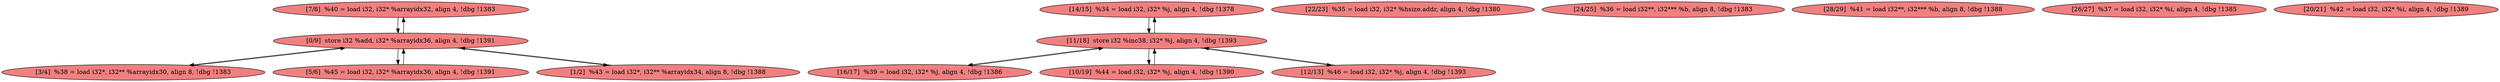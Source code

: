 
digraph G {


node560 [fillcolor=lightcoral,label="[7/8]  %40 = load i32, i32* %arrayidx32, align 4, !dbg !1383",shape=ellipse,style=filled ]
node558 [fillcolor=lightcoral,label="[14/15]  %34 = load i32, i32* %j, align 4, !dbg !1378",shape=ellipse,style=filled ]
node557 [fillcolor=lightcoral,label="[22/23]  %35 = load i32, i32* %hsize.addr, align 4, !dbg !1380",shape=ellipse,style=filled ]
node563 [fillcolor=lightcoral,label="[3/4]  %38 = load i32*, i32** %arrayidx30, align 8, !dbg !1383",shape=ellipse,style=filled ]
node556 [fillcolor=lightcoral,label="[11/18]  store i32 %inc38, i32* %j, align 4, !dbg !1393",shape=ellipse,style=filled ]
node564 [fillcolor=lightcoral,label="[16/17]  %39 = load i32, i32* %j, align 4, !dbg !1386",shape=ellipse,style=filled ]
node559 [fillcolor=lightcoral,label="[24/25]  %36 = load i32**, i32*** %b, align 8, !dbg !1383",shape=ellipse,style=filled ]
node551 [fillcolor=lightcoral,label="[10/19]  %44 = load i32, i32* %j, align 4, !dbg !1390",shape=ellipse,style=filled ]
node554 [fillcolor=lightcoral,label="[12/13]  %46 = load i32, i32* %j, align 4, !dbg !1393",shape=ellipse,style=filled ]
node550 [fillcolor=lightcoral,label="[0/9]  store i32 %add, i32* %arrayidx36, align 4, !dbg !1391",shape=ellipse,style=filled ]
node562 [fillcolor=lightcoral,label="[28/29]  %41 = load i32**, i32*** %b, align 8, !dbg !1388",shape=ellipse,style=filled ]
node552 [fillcolor=lightcoral,label="[5/6]  %45 = load i32, i32* %arrayidx36, align 4, !dbg !1391",shape=ellipse,style=filled ]
node561 [fillcolor=lightcoral,label="[26/27]  %37 = load i32, i32* %i, align 4, !dbg !1385",shape=ellipse,style=filled ]
node553 [fillcolor=lightcoral,label="[1/2]  %43 = load i32*, i32** %arrayidx34, align 8, !dbg !1388",shape=ellipse,style=filled ]
node555 [fillcolor=lightcoral,label="[20/21]  %42 = load i32, i32* %i, align 4, !dbg !1389",shape=ellipse,style=filled ]

node551->node556 [ ]
node550->node563 [ ]
node550->node560 [ ]
node560->node550 [ ]
node552->node550 [ ]
node550->node552 [ ]
node564->node556 [ ]
node556->node564 [ ]
node556->node558 [ ]
node556->node551 [ ]
node563->node550 [ ]
node550->node553 [ ]
node558->node556 [ ]
node554->node556 [ ]
node553->node550 [ ]
node556->node554 [ ]


}
